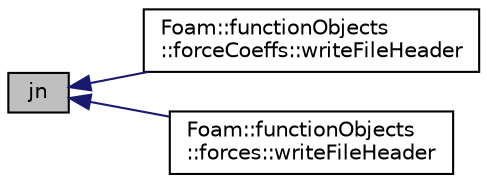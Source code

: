 digraph "jn"
{
  bgcolor="transparent";
  edge [fontname="Helvetica",fontsize="10",labelfontname="Helvetica",labelfontsize="10"];
  node [fontname="Helvetica",fontsize="10",shape=record];
  rankdir="LR";
  Node43150 [label="jn",height=0.2,width=0.4,color="black", fillcolor="grey75", style="filled", fontcolor="black"];
  Node43150 -> Node43151 [dir="back",color="midnightblue",fontsize="10",style="solid",fontname="Helvetica"];
  Node43151 [label="Foam::functionObjects\l::forceCoeffs::writeFileHeader",height=0.2,width=0.4,color="black",URL="$a24361.html#a9e619cf96b2a2ae6779b4209d45ed8f8",tooltip="Output file header information. "];
  Node43150 -> Node43152 [dir="back",color="midnightblue",fontsize="10",style="solid",fontname="Helvetica"];
  Node43152 [label="Foam::functionObjects\l::forces::writeFileHeader",height=0.2,width=0.4,color="black",URL="$a24365.html#a9e619cf96b2a2ae6779b4209d45ed8f8",tooltip="Output file header information. "];
}
